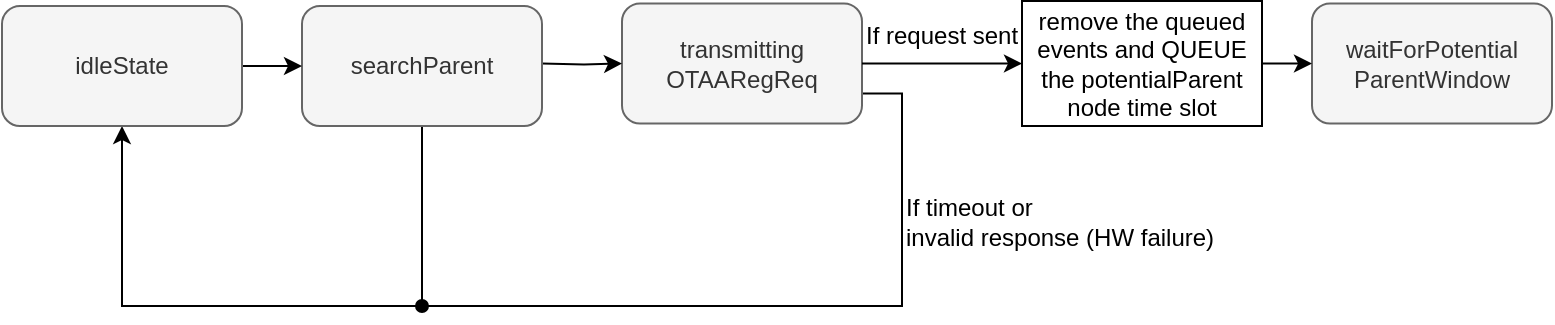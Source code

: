 <mxfile version="22.0.8" type="device">
  <diagram name="Page-1" id="fIDpOyRQobxb_MCxYIHS">
    <mxGraphModel dx="1434" dy="911" grid="1" gridSize="5" guides="1" tooltips="1" connect="1" arrows="1" fold="1" page="1" pageScale="1" pageWidth="850" pageHeight="1100" math="0" shadow="0">
      <root>
        <mxCell id="0" />
        <mxCell id="1" parent="0" />
        <mxCell id="QJhU5oRQL1Jb571ihN6a-33" style="edgeStyle=orthogonalEdgeStyle;rounded=0;orthogonalLoop=1;jettySize=auto;html=1;exitX=1;exitY=0.75;exitDx=0;exitDy=0;endArrow=classic;endFill=1;entryX=0.5;entryY=1;entryDx=0;entryDy=0;" edge="1" parent="1" source="QJhU5oRQL1Jb571ihN6a-34" target="QJhU5oRQL1Jb571ihN6a-56">
          <mxGeometry relative="1" as="geometry">
            <mxPoint x="640" y="1120" as="targetPoint" />
            <Array as="points">
              <mxPoint x="640" y="1014" />
              <mxPoint x="640" y="1120" />
              <mxPoint x="250" y="1120" />
            </Array>
          </mxGeometry>
        </mxCell>
        <mxCell id="QJhU5oRQL1Jb571ihN6a-34" value="&lt;div&gt;transmitting&lt;/div&gt;&lt;div&gt;OTAARegReq&lt;/div&gt;" style="rounded=1;whiteSpace=wrap;html=1;fillColor=#f5f5f5;fontColor=#333333;strokeColor=#666666;" vertex="1" parent="1">
          <mxGeometry x="500" y="968.75" width="120" height="60" as="geometry" />
        </mxCell>
        <mxCell id="QJhU5oRQL1Jb571ihN6a-35" value="If request sent" style="text;html=1;align=left;verticalAlign=middle;resizable=0;points=[];autosize=1;" vertex="1" parent="1">
          <mxGeometry x="620" y="970" width="100" height="30" as="geometry" />
        </mxCell>
        <mxCell id="QJhU5oRQL1Jb571ihN6a-38" value="" style="edgeStyle=orthogonalEdgeStyle;rounded=0;orthogonalLoop=1;jettySize=auto;html=1;entryX=0;entryY=0.5;entryDx=0;entryDy=0;" edge="1" parent="1" target="QJhU5oRQL1Jb571ihN6a-34">
          <mxGeometry relative="1" as="geometry">
            <mxPoint x="460" y="998.8" as="sourcePoint" />
          </mxGeometry>
        </mxCell>
        <mxCell id="QJhU5oRQL1Jb571ihN6a-58" style="edgeStyle=orthogonalEdgeStyle;rounded=0;orthogonalLoop=1;jettySize=auto;html=1;exitX=0.5;exitY=1;exitDx=0;exitDy=0;endArrow=oval;endFill=1;" edge="1" parent="1" source="QJhU5oRQL1Jb571ihN6a-42">
          <mxGeometry relative="1" as="geometry">
            <mxPoint x="400" y="1120" as="targetPoint" />
          </mxGeometry>
        </mxCell>
        <mxCell id="QJhU5oRQL1Jb571ihN6a-42" value="searchParent" style="rounded=1;whiteSpace=wrap;html=1;fillColor=#f5f5f5;fontColor=#333333;strokeColor=#666666;" vertex="1" parent="1">
          <mxGeometry x="340" y="970" width="120" height="60" as="geometry" />
        </mxCell>
        <mxCell id="QJhU5oRQL1Jb571ihN6a-46" value="If timeout or&lt;br&gt;invalid response (HW failure)" style="text;html=1;align=left;verticalAlign=middle;resizable=0;points=[];autosize=1;" vertex="1" parent="1">
          <mxGeometry x="640" y="1055" width="175" height="45" as="geometry" />
        </mxCell>
        <mxCell id="QJhU5oRQL1Jb571ihN6a-49" value="&lt;div&gt;waitForPotential&lt;/div&gt;&lt;div&gt;ParentWindow&lt;/div&gt;" style="rounded=1;whiteSpace=wrap;html=1;fillColor=#f5f5f5;fontColor=#333333;strokeColor=#666666;" vertex="1" parent="1">
          <mxGeometry x="845" y="968.75" width="120" height="60" as="geometry" />
        </mxCell>
        <mxCell id="QJhU5oRQL1Jb571ihN6a-50" style="edgeStyle=orthogonalEdgeStyle;rounded=0;orthogonalLoop=1;jettySize=auto;html=1;exitX=1;exitY=0.5;exitDx=0;exitDy=0;" edge="1" parent="1" source="QJhU5oRQL1Jb571ihN6a-51" target="QJhU5oRQL1Jb571ihN6a-49">
          <mxGeometry relative="1" as="geometry" />
        </mxCell>
        <mxCell id="QJhU5oRQL1Jb571ihN6a-51" value="remove the queued events and QUEUE the potentialParent node time slot" style="rounded=0;whiteSpace=wrap;html=1;" vertex="1" parent="1">
          <mxGeometry x="700" y="967.5" width="120" height="62.5" as="geometry" />
        </mxCell>
        <mxCell id="QJhU5oRQL1Jb571ihN6a-52" style="edgeStyle=orthogonalEdgeStyle;rounded=0;orthogonalLoop=1;jettySize=auto;html=1;exitX=1;exitY=0.5;exitDx=0;exitDy=0;entryX=0;entryY=0.5;entryDx=0;entryDy=0;" edge="1" parent="1" source="QJhU5oRQL1Jb571ihN6a-34" target="QJhU5oRQL1Jb571ihN6a-51">
          <mxGeometry relative="1" as="geometry" />
        </mxCell>
        <mxCell id="QJhU5oRQL1Jb571ihN6a-57" value="" style="edgeStyle=orthogonalEdgeStyle;rounded=0;orthogonalLoop=1;jettySize=auto;html=1;" edge="1" parent="1" source="QJhU5oRQL1Jb571ihN6a-56" target="QJhU5oRQL1Jb571ihN6a-42">
          <mxGeometry relative="1" as="geometry" />
        </mxCell>
        <mxCell id="QJhU5oRQL1Jb571ihN6a-56" value="&lt;div&gt;idleState&lt;/div&gt;" style="rounded=1;whiteSpace=wrap;html=1;fillColor=#f5f5f5;fontColor=#333333;strokeColor=#666666;" vertex="1" parent="1">
          <mxGeometry x="190" y="970" width="120" height="60" as="geometry" />
        </mxCell>
      </root>
    </mxGraphModel>
  </diagram>
</mxfile>
